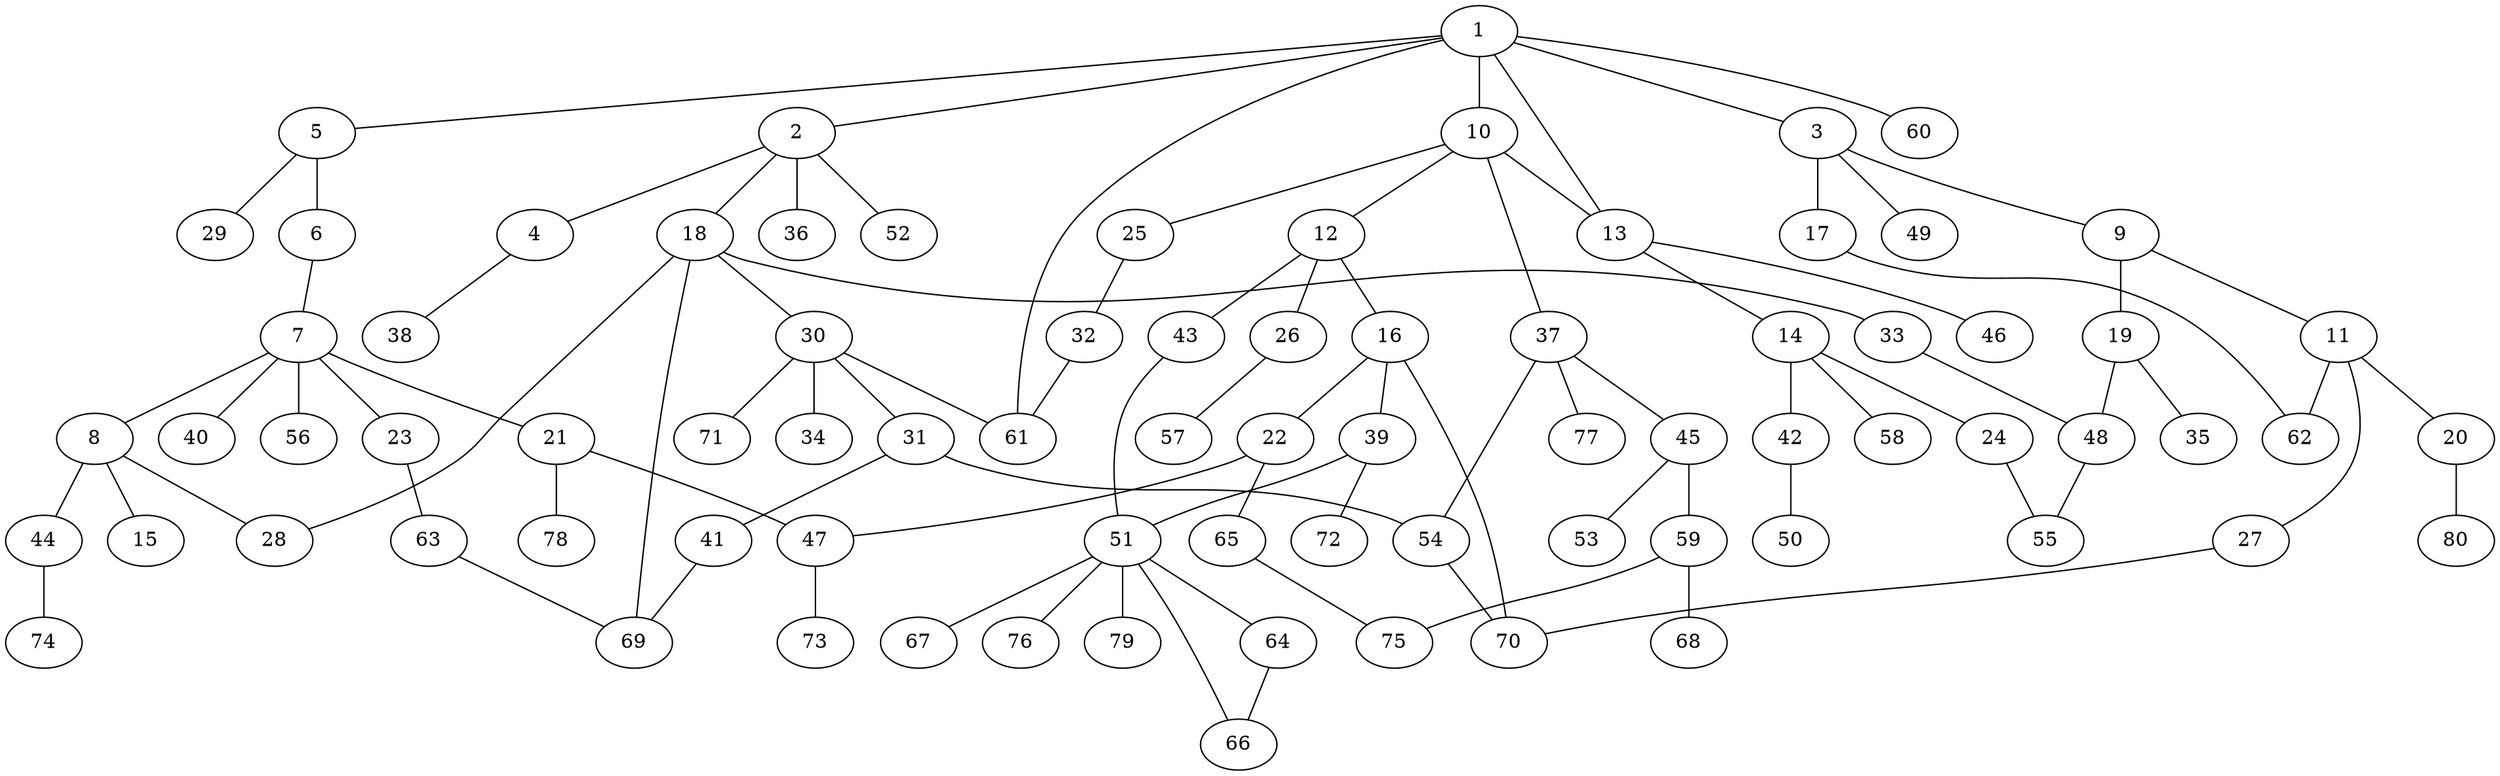 graph graphname {1--2
1--3
1--5
1--10
1--13
1--60
1--61
2--4
2--18
2--36
2--52
3--9
3--17
3--49
4--38
5--6
5--29
6--7
7--8
7--21
7--23
7--40
7--56
8--15
8--28
8--44
9--11
9--19
10--12
10--13
10--25
10--37
11--20
11--27
11--62
12--16
12--26
12--43
13--14
13--46
14--24
14--42
14--58
16--22
16--39
16--70
17--62
18--28
18--30
18--33
18--69
19--35
19--48
20--80
21--47
21--78
22--47
22--65
23--63
24--55
25--32
26--57
27--70
30--31
30--34
30--61
30--71
31--41
31--54
32--61
33--48
37--45
37--54
37--77
39--51
39--72
41--69
42--50
43--51
44--74
45--53
45--59
47--73
48--55
51--64
51--66
51--67
51--76
51--79
54--70
59--68
59--75
63--69
64--66
65--75
}